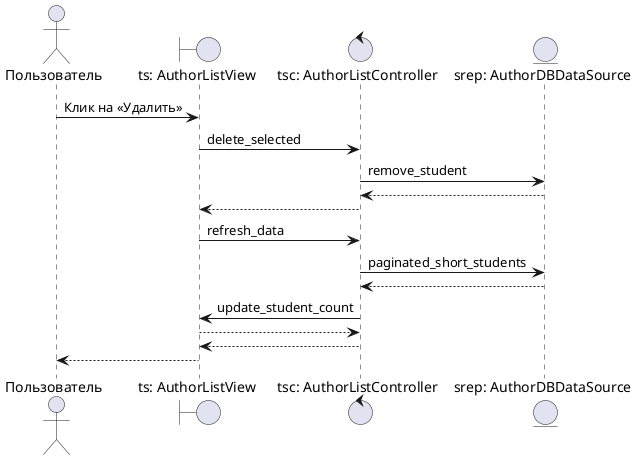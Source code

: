@startuml
'https://plantuml.com/sequence-diagram


actor       Пользователь                        as user
boundary    "ts: AuthorListView"                   as ts
control     "tsс: AuthorListController"        as tsc
entity      "srep: AuthorDBDataSource"           as srep

user -> ts : Клик на <<Удалить>>
ts -> tsc : delete_selected
tsc -> srep : remove_student
srep --> tsc
tsc --> ts
ts -> tsc : refresh_data
tsc -> srep : paginated_short_students
srep --> tsc
tsc -> ts : update_student_count
ts --> tsc
tsc --> ts
ts --> user

@enduml


